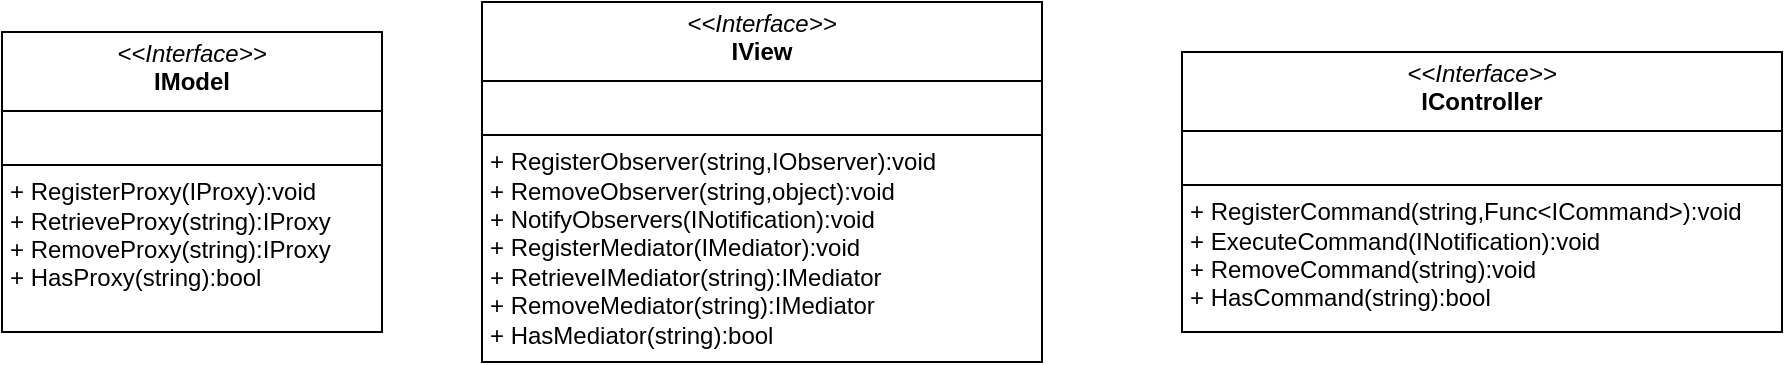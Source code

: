 <mxfile version="25.0.3">
  <diagram id="C5RBs43oDa-KdzZeNtuy" name="Page-1">
    <mxGraphModel dx="2853" dy="1141" grid="1" gridSize="10" guides="1" tooltips="1" connect="1" arrows="1" fold="1" page="1" pageScale="1" pageWidth="827" pageHeight="1169" math="0" shadow="0">
      <root>
        <mxCell id="WIyWlLk6GJQsqaUBKTNV-0" />
        <mxCell id="WIyWlLk6GJQsqaUBKTNV-1" parent="WIyWlLk6GJQsqaUBKTNV-0" />
        <mxCell id="U8RlGA_P-cpTlbUNoO_q-1" value="&lt;p style=&quot;margin:0px;margin-top:4px;text-align:center;&quot;&gt;&lt;i&gt;&amp;lt;&amp;lt;Interface&amp;gt;&amp;gt;&lt;/i&gt;&lt;br&gt;&lt;b&gt;IModel&lt;/b&gt;&lt;/p&gt;&lt;hr size=&quot;1&quot; style=&quot;border-style:solid;&quot;&gt;&lt;p style=&quot;margin:0px;margin-left:4px;&quot;&gt;&lt;br&gt;&lt;/p&gt;&lt;hr size=&quot;1&quot; style=&quot;border-style:solid;&quot;&gt;&lt;p style=&quot;margin:0px;margin-left:4px;&quot;&gt;+ RegisterProxy(IProxy):void&lt;/p&gt;&lt;p style=&quot;margin:0px;margin-left:4px;&quot;&gt;+ RetrieveProxy(string):IProxy&lt;/p&gt;&lt;p style=&quot;margin:0px;margin-left:4px;&quot;&gt;+ RemoveProxy(string):IProxy&lt;/p&gt;&lt;p style=&quot;margin:0px;margin-left:4px;&quot;&gt;+ HasProxy(string):bool&lt;/p&gt;&lt;p style=&quot;margin:0px;margin-left:4px;&quot;&gt;&lt;br&gt;&lt;/p&gt;" style="verticalAlign=top;align=left;overflow=fill;html=1;whiteSpace=wrap;" vertex="1" parent="WIyWlLk6GJQsqaUBKTNV-1">
          <mxGeometry x="-10" y="230" width="190" height="150" as="geometry" />
        </mxCell>
        <mxCell id="U8RlGA_P-cpTlbUNoO_q-2" style="edgeStyle=orthogonalEdgeStyle;rounded=0;orthogonalLoop=1;jettySize=auto;html=1;exitX=0.5;exitY=1;exitDx=0;exitDy=0;" edge="1" parent="WIyWlLk6GJQsqaUBKTNV-1" source="U8RlGA_P-cpTlbUNoO_q-1" target="U8RlGA_P-cpTlbUNoO_q-1">
          <mxGeometry relative="1" as="geometry" />
        </mxCell>
        <mxCell id="U8RlGA_P-cpTlbUNoO_q-3" value="&lt;p style=&quot;margin:0px;margin-top:4px;text-align:center;&quot;&gt;&lt;i&gt;&amp;lt;&amp;lt;Interface&amp;gt;&amp;gt;&lt;/i&gt;&lt;br&gt;&lt;b&gt;IView&lt;/b&gt;&lt;/p&gt;&lt;hr size=&quot;1&quot; style=&quot;border-style:solid;&quot;&gt;&lt;p style=&quot;margin:0px;margin-left:4px;&quot;&gt;&lt;br&gt;&lt;/p&gt;&lt;hr size=&quot;1&quot; style=&quot;border-style:solid;&quot;&gt;&lt;p style=&quot;margin:0px;margin-left:4px;&quot;&gt;+ RegisterObserver(string,IObserver):void&lt;/p&gt;&lt;p style=&quot;margin:0px;margin-left:4px;&quot;&gt;+ RemoveObserver(string,object):void&lt;/p&gt;&lt;p style=&quot;margin:0px;margin-left:4px;&quot;&gt;+ NotifyObservers(INotification):void&lt;/p&gt;&lt;p style=&quot;margin:0px;margin-left:4px;&quot;&gt;+ RegisterMediator(IMediator):void&lt;/p&gt;&lt;p style=&quot;margin:0px;margin-left:4px;&quot;&gt;+ RetrieveIMediator(string):IMediator&lt;/p&gt;&lt;p style=&quot;margin:0px;margin-left:4px;&quot;&gt;+ RemoveMediator(string):IMediator&lt;/p&gt;&lt;p style=&quot;margin:0px;margin-left:4px;&quot;&gt;+ HasMediator(string):bool&lt;/p&gt;&lt;p style=&quot;margin:0px;margin-left:4px;&quot;&gt;&lt;br&gt;&lt;/p&gt;&lt;p style=&quot;margin:0px;margin-left:4px;&quot;&gt;&lt;br&gt;&lt;/p&gt;" style="verticalAlign=top;align=left;overflow=fill;html=1;whiteSpace=wrap;" vertex="1" parent="WIyWlLk6GJQsqaUBKTNV-1">
          <mxGeometry x="230" y="215" width="280" height="180" as="geometry" />
        </mxCell>
        <mxCell id="U8RlGA_P-cpTlbUNoO_q-4" value="&lt;p style=&quot;margin:0px;margin-top:4px;text-align:center;&quot;&gt;&lt;i&gt;&amp;lt;&amp;lt;Interface&amp;gt;&amp;gt;&lt;/i&gt;&lt;br&gt;&lt;b&gt;IController&lt;/b&gt;&lt;/p&gt;&lt;hr size=&quot;1&quot; style=&quot;border-style:solid;&quot;&gt;&lt;p style=&quot;margin:0px;margin-left:4px;&quot;&gt;&lt;br&gt;&lt;/p&gt;&lt;hr size=&quot;1&quot; style=&quot;border-style:solid;&quot;&gt;&lt;p style=&quot;margin:0px;margin-left:4px;&quot;&gt;+ RegisterCommand(string,Func&amp;lt;ICommand&amp;gt;):void&lt;/p&gt;&lt;p style=&quot;margin:0px;margin-left:4px;&quot;&gt;+ ExecuteCommand(INotification):void&lt;/p&gt;&lt;p style=&quot;margin:0px;margin-left:4px;&quot;&gt;+ RemoveCommand(string):void&lt;/p&gt;&lt;p style=&quot;margin:0px;margin-left:4px;&quot;&gt;+ HasCommand(string):bool&lt;/p&gt;" style="verticalAlign=top;align=left;overflow=fill;html=1;whiteSpace=wrap;" vertex="1" parent="WIyWlLk6GJQsqaUBKTNV-1">
          <mxGeometry x="580" y="240" width="300" height="140" as="geometry" />
        </mxCell>
      </root>
    </mxGraphModel>
  </diagram>
</mxfile>
